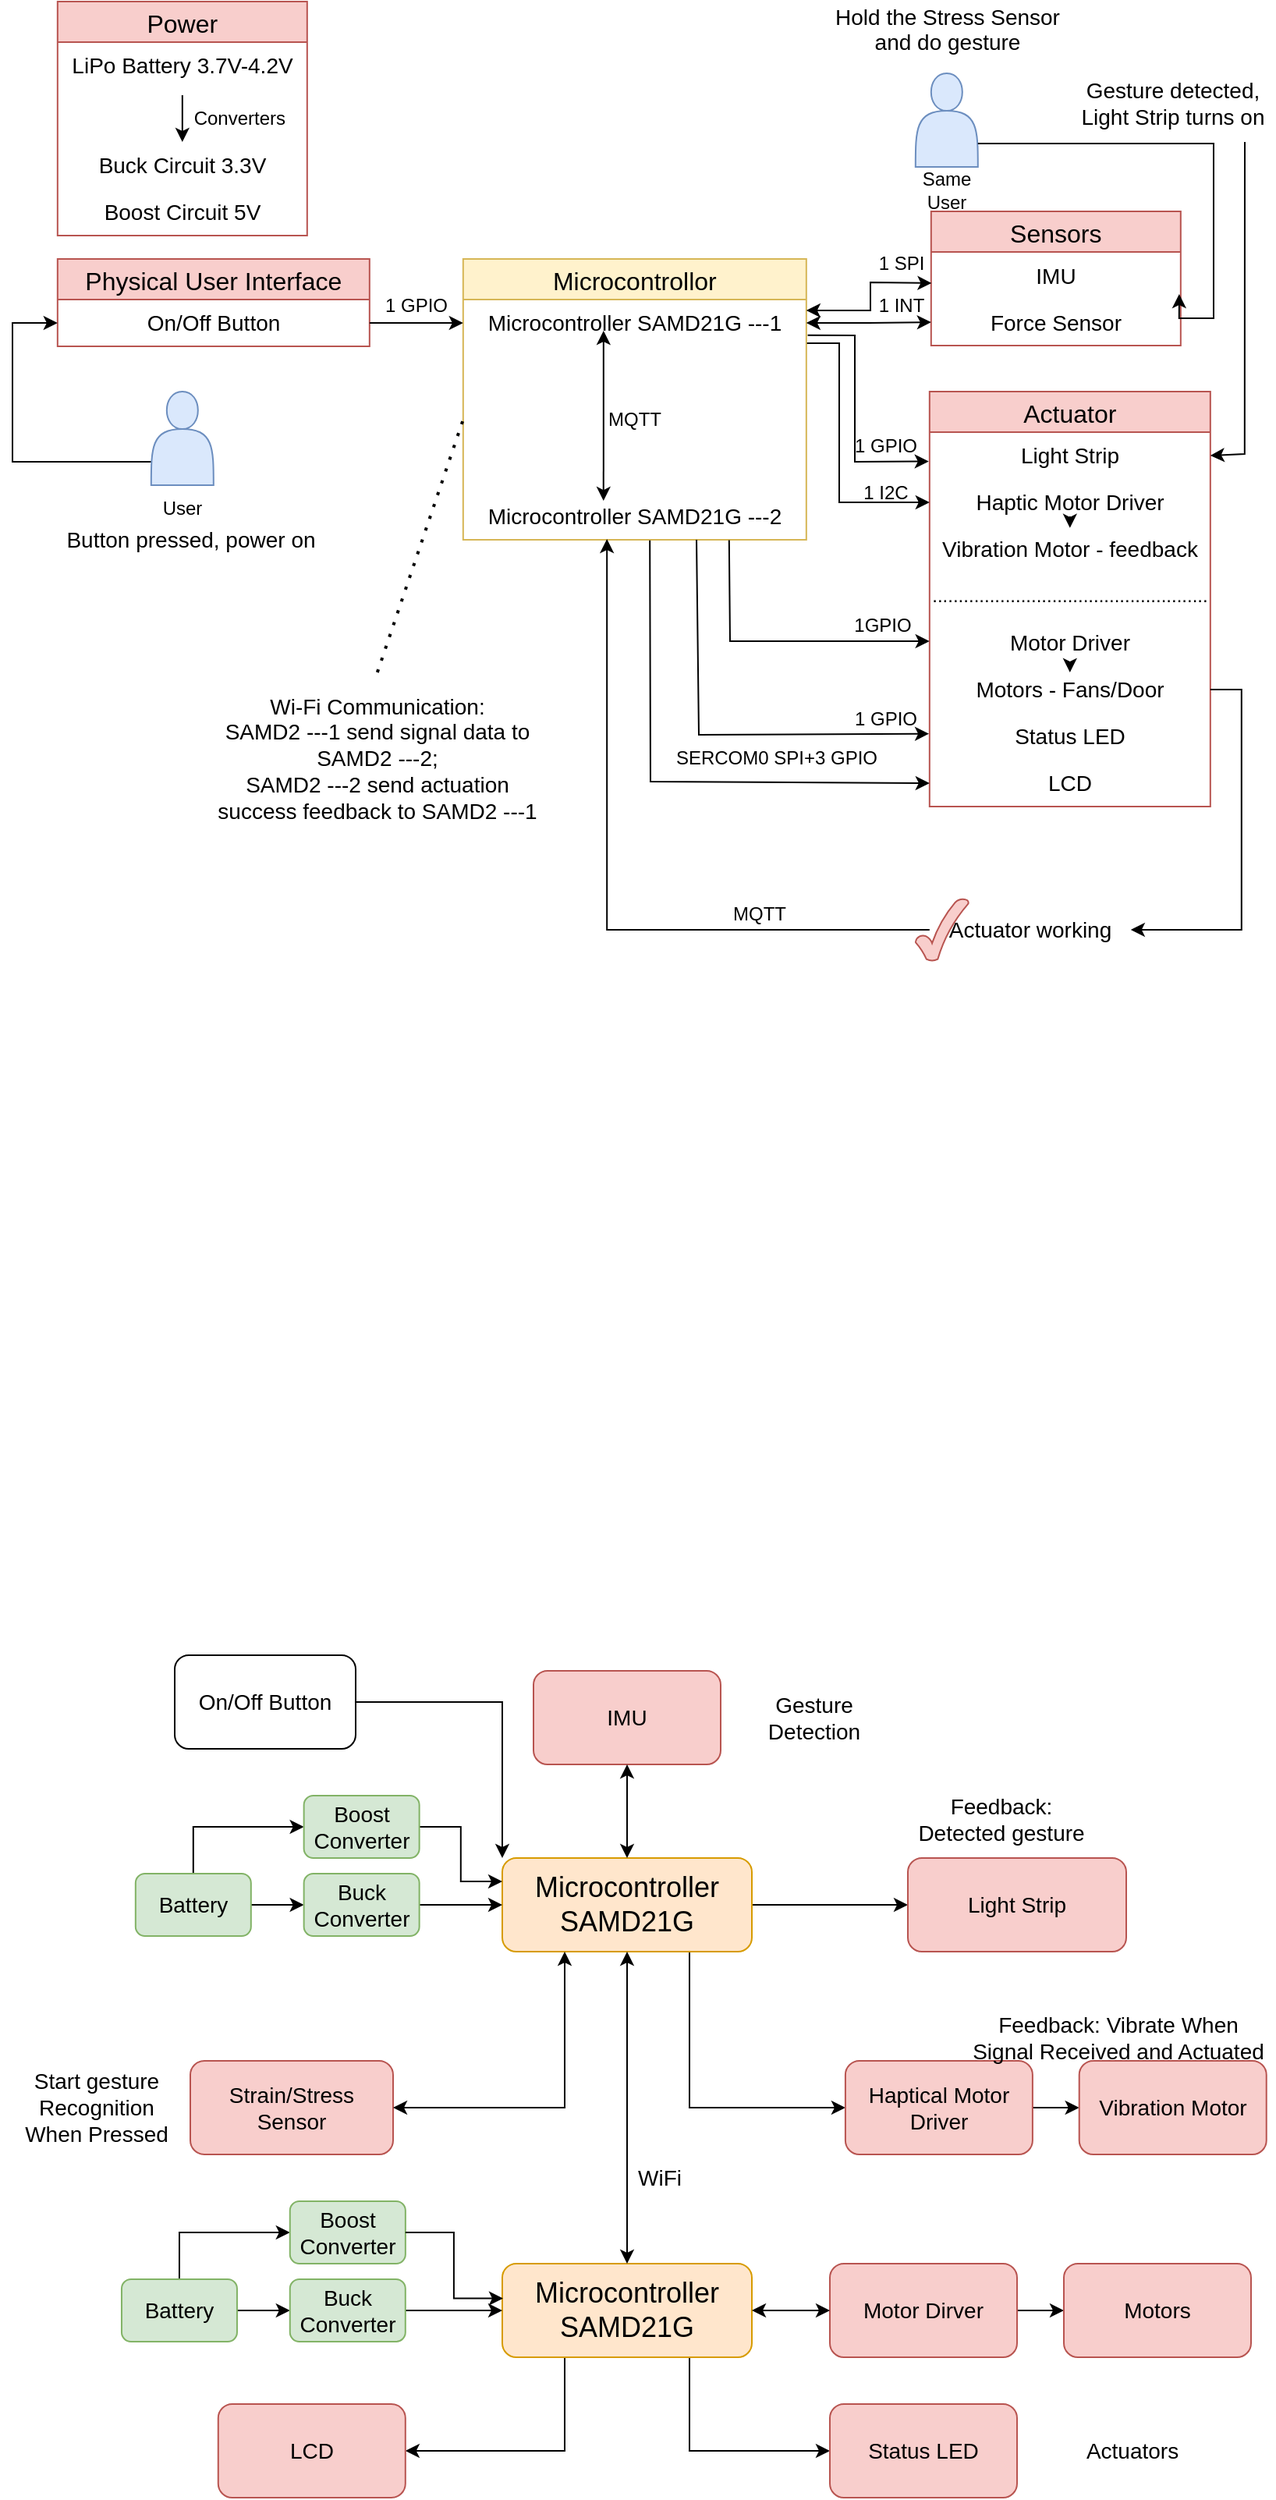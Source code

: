 <mxfile version="26.1.1">
  <diagram name="第 1 页" id="neYFr3VHxDB0ribPpKNd">
    <mxGraphModel dx="2570" dy="1395" grid="1" gridSize="10" guides="1" tooltips="1" connect="1" arrows="1" fold="1" page="1" pageScale="1" pageWidth="827" pageHeight="1169" math="0" shadow="0">
      <root>
        <mxCell id="0" />
        <mxCell id="1" parent="0" />
        <mxCell id="zcgG9CMCVVHrSvOoqnRu-1" value="Microcontrollor" style="swimlane;fontStyle=0;childLayout=stackLayout;horizontal=1;startSize=26;horizontalStack=0;resizeParent=1;resizeParentMax=0;resizeLast=0;collapsible=1;marginBottom=0;align=center;fontSize=16;fillColor=#fff2cc;strokeColor=#d6b656;" vertex="1" parent="1">
          <mxGeometry x="298.91" y="365" width="220" height="180" as="geometry" />
        </mxCell>
        <mxCell id="zcgG9CMCVVHrSvOoqnRu-2" value="&lt;font style=&quot;font-size: 14px;&quot;&gt;Microcontroller SAMD21G ---1&lt;/font&gt;" style="text;strokeColor=none;fillColor=none;spacingLeft=4;spacingRight=4;overflow=hidden;rotatable=0;points=[[0,0.5],[1,0.5]];portConstraint=eastwest;fontSize=12;whiteSpace=wrap;html=1;align=center;" vertex="1" parent="zcgG9CMCVVHrSvOoqnRu-1">
          <mxGeometry y="26" width="220" height="30" as="geometry" />
        </mxCell>
        <mxCell id="zcgG9CMCVVHrSvOoqnRu-3" value="MQTT" style="text;html=1;align=center;verticalAlign=middle;whiteSpace=wrap;rounded=0;" vertex="1" parent="zcgG9CMCVVHrSvOoqnRu-1">
          <mxGeometry y="56" width="220" height="94" as="geometry" />
        </mxCell>
        <mxCell id="zcgG9CMCVVHrSvOoqnRu-4" value="" style="endArrow=classic;startArrow=classic;html=1;rounded=0;align=center;exitX=0.409;exitY=0.167;exitDx=0;exitDy=0;exitPerimeter=0;" edge="1" parent="zcgG9CMCVVHrSvOoqnRu-1" source="zcgG9CMCVVHrSvOoqnRu-5">
          <mxGeometry width="50" height="50" relative="1" as="geometry">
            <mxPoint x="91.09" y="145" as="sourcePoint" />
            <mxPoint x="90.0" y="46" as="targetPoint" />
          </mxGeometry>
        </mxCell>
        <mxCell id="zcgG9CMCVVHrSvOoqnRu-5" value="&lt;font style=&quot;font-size: 14px;&quot;&gt;Microcontroller SAMD21G ---2&lt;/font&gt;" style="text;strokeColor=none;fillColor=none;spacingLeft=4;spacingRight=4;overflow=hidden;rotatable=0;points=[[0,0.5],[1,0.5]];portConstraint=eastwest;fontSize=12;whiteSpace=wrap;html=1;align=center;" vertex="1" parent="zcgG9CMCVVHrSvOoqnRu-1">
          <mxGeometry y="150" width="220" height="30" as="geometry" />
        </mxCell>
        <mxCell id="zcgG9CMCVVHrSvOoqnRu-6" value="Physical User Interface" style="swimlane;fontStyle=0;childLayout=stackLayout;horizontal=1;startSize=26;horizontalStack=0;resizeParent=1;resizeParentMax=0;resizeLast=0;collapsible=1;marginBottom=0;align=center;fontSize=16;fillColor=#f8cecc;strokeColor=#b85450;" vertex="1" parent="1">
          <mxGeometry x="38.91" y="365" width="200" height="56" as="geometry" />
        </mxCell>
        <mxCell id="zcgG9CMCVVHrSvOoqnRu-7" value="&lt;font style=&quot;font-size: 14px;&quot;&gt;On/Off Button&lt;/font&gt;" style="text;strokeColor=none;fillColor=none;spacingLeft=4;spacingRight=4;overflow=hidden;rotatable=0;points=[[0,0.5],[1,0.5]];portConstraint=eastwest;fontSize=12;whiteSpace=wrap;html=1;align=center;" vertex="1" parent="zcgG9CMCVVHrSvOoqnRu-6">
          <mxGeometry y="26" width="200" height="30" as="geometry" />
        </mxCell>
        <mxCell id="zcgG9CMCVVHrSvOoqnRu-8" value="Sensors" style="swimlane;fontStyle=0;childLayout=stackLayout;horizontal=1;startSize=26;horizontalStack=0;resizeParent=1;resizeParentMax=0;resizeLast=0;collapsible=1;marginBottom=0;align=center;fontSize=16;fillColor=#f8cecc;strokeColor=#b85450;" vertex="1" parent="1">
          <mxGeometry x="598.91" y="334.5" width="160" height="86" as="geometry" />
        </mxCell>
        <mxCell id="zcgG9CMCVVHrSvOoqnRu-9" value="&lt;font style=&quot;font-size: 14px;&quot;&gt;IMU&lt;/font&gt;" style="text;strokeColor=none;fillColor=none;spacingLeft=4;spacingRight=4;overflow=hidden;rotatable=0;points=[[0,0.5],[1,0.5]];portConstraint=eastwest;fontSize=12;whiteSpace=wrap;html=1;align=center;" vertex="1" parent="zcgG9CMCVVHrSvOoqnRu-8">
          <mxGeometry y="26" width="160" height="30" as="geometry" />
        </mxCell>
        <mxCell id="zcgG9CMCVVHrSvOoqnRu-10" value="&lt;font style=&quot;font-size: 14px;&quot;&gt;Force Sensor&lt;/font&gt;" style="text;strokeColor=none;fillColor=none;spacingLeft=4;spacingRight=4;overflow=hidden;rotatable=0;points=[[0,0.5],[1,0.5]];portConstraint=eastwest;fontSize=12;whiteSpace=wrap;html=1;align=center;" vertex="1" parent="zcgG9CMCVVHrSvOoqnRu-8">
          <mxGeometry y="56" width="160" height="30" as="geometry" />
        </mxCell>
        <mxCell id="zcgG9CMCVVHrSvOoqnRu-11" value="Power" style="swimlane;fontStyle=0;childLayout=stackLayout;horizontal=1;startSize=26;horizontalStack=0;resizeParent=1;resizeParentMax=0;resizeLast=0;collapsible=1;marginBottom=0;align=center;fontSize=16;fillColor=#f8cecc;strokeColor=#b85450;" vertex="1" parent="1">
          <mxGeometry x="38.91" y="200" width="160" height="150" as="geometry" />
        </mxCell>
        <mxCell id="zcgG9CMCVVHrSvOoqnRu-12" value="&lt;font style=&quot;font-size: 14px;&quot;&gt;LiPo Battery 3.7V-4.2V&lt;/font&gt;" style="text;strokeColor=none;fillColor=none;spacingLeft=4;spacingRight=4;overflow=hidden;rotatable=0;points=[[0,0.5],[1,0.5]];portConstraint=eastwest;fontSize=12;whiteSpace=wrap;html=1;align=center;" vertex="1" parent="zcgG9CMCVVHrSvOoqnRu-11">
          <mxGeometry y="26" width="160" height="34" as="geometry" />
        </mxCell>
        <mxCell id="zcgG9CMCVVHrSvOoqnRu-13" value="" style="endArrow=classic;html=1;rounded=0;entryX=0.5;entryY=1;entryDx=0;entryDy=0;exitX=0.5;exitY=0;exitDx=0;exitDy=0;" edge="1" parent="zcgG9CMCVVHrSvOoqnRu-11" source="zcgG9CMCVVHrSvOoqnRu-50" target="zcgG9CMCVVHrSvOoqnRu-50">
          <mxGeometry width="50" height="50" relative="1" as="geometry">
            <mxPoint x="70.09" y="50" as="sourcePoint" />
            <mxPoint x="70.09" y="80" as="targetPoint" />
            <Array as="points" />
          </mxGeometry>
        </mxCell>
        <mxCell id="zcgG9CMCVVHrSvOoqnRu-50" value="&amp;nbsp; &amp;nbsp; &amp;nbsp; &amp;nbsp; &amp;nbsp; &amp;nbsp; &amp;nbsp; &amp;nbsp; &amp;nbsp; &amp;nbsp; &amp;nbsp; Converters" style="text;html=1;align=center;verticalAlign=middle;whiteSpace=wrap;rounded=0;" vertex="1" parent="zcgG9CMCVVHrSvOoqnRu-11">
          <mxGeometry y="60" width="160" height="30" as="geometry" />
        </mxCell>
        <mxCell id="zcgG9CMCVVHrSvOoqnRu-14" value="&lt;font style=&quot;font-size: 14px;&quot;&gt;Buck Circuit 3.3V&lt;/font&gt;" style="text;html=1;align=center;verticalAlign=middle;whiteSpace=wrap;rounded=0;" vertex="1" parent="zcgG9CMCVVHrSvOoqnRu-11">
          <mxGeometry y="90" width="160" height="30" as="geometry" />
        </mxCell>
        <mxCell id="zcgG9CMCVVHrSvOoqnRu-49" value="&lt;font style=&quot;font-size: 14px;&quot;&gt;Boost Circuit 5V&lt;/font&gt;" style="text;html=1;align=center;verticalAlign=middle;whiteSpace=wrap;rounded=0;" vertex="1" parent="zcgG9CMCVVHrSvOoqnRu-11">
          <mxGeometry y="120" width="160" height="30" as="geometry" />
        </mxCell>
        <mxCell id="zcgG9CMCVVHrSvOoqnRu-15" value="Actuator" style="swimlane;fontStyle=0;childLayout=stackLayout;horizontal=1;startSize=26;horizontalStack=0;resizeParent=1;resizeParentMax=0;resizeLast=0;collapsible=1;marginBottom=0;align=center;fontSize=16;fillColor=#f8cecc;strokeColor=#b85450;" vertex="1" parent="1">
          <mxGeometry x="597.91" y="450" width="180" height="266" as="geometry">
            <mxRectangle x="180" y="520" width="90" height="30" as="alternateBounds" />
          </mxGeometry>
        </mxCell>
        <mxCell id="zcgG9CMCVVHrSvOoqnRu-16" value="&lt;font style=&quot;font-size: 14px;&quot;&gt;Light Strip&lt;/font&gt;" style="text;strokeColor=none;fillColor=none;spacingLeft=4;spacingRight=4;overflow=hidden;rotatable=0;points=[[0,0.5],[1,0.5]];portConstraint=eastwest;fontSize=12;whiteSpace=wrap;html=1;align=center;" vertex="1" parent="zcgG9CMCVVHrSvOoqnRu-15">
          <mxGeometry y="26" width="180" height="30" as="geometry" />
        </mxCell>
        <mxCell id="zcgG9CMCVVHrSvOoqnRu-56" value="&lt;font style=&quot;font-size: 14px;&quot;&gt;Haptic Motor Driver&lt;/font&gt;" style="text;html=1;align=center;verticalAlign=middle;whiteSpace=wrap;rounded=0;" vertex="1" parent="zcgG9CMCVVHrSvOoqnRu-15">
          <mxGeometry y="56" width="180" height="30" as="geometry" />
        </mxCell>
        <mxCell id="zcgG9CMCVVHrSvOoqnRu-17" value="&lt;font style=&quot;font-size: 14px;&quot;&gt;Vibration Motor - feedback&lt;/font&gt;" style="text;strokeColor=none;fillColor=none;spacingLeft=4;spacingRight=4;overflow=hidden;rotatable=0;points=[[0,0.5],[1,0.5]];portConstraint=eastwest;fontSize=12;whiteSpace=wrap;html=1;align=center;" vertex="1" parent="zcgG9CMCVVHrSvOoqnRu-15">
          <mxGeometry y="86" width="180" height="30" as="geometry" />
        </mxCell>
        <mxCell id="zcgG9CMCVVHrSvOoqnRu-71" value="....................................................." style="text;html=1;align=center;verticalAlign=middle;whiteSpace=wrap;rounded=0;" vertex="1" parent="zcgG9CMCVVHrSvOoqnRu-15">
          <mxGeometry y="116" width="180" height="30" as="geometry" />
        </mxCell>
        <mxCell id="zcgG9CMCVVHrSvOoqnRu-58" value="&lt;font style=&quot;font-size: 14px;&quot;&gt;Motor Driver&lt;/font&gt;" style="text;html=1;align=center;verticalAlign=middle;whiteSpace=wrap;rounded=0;" vertex="1" parent="zcgG9CMCVVHrSvOoqnRu-15">
          <mxGeometry y="146" width="180" height="30" as="geometry" />
        </mxCell>
        <mxCell id="zcgG9CMCVVHrSvOoqnRu-18" value="&lt;font style=&quot;font-size: 14px;&quot;&gt;Motors - Fans/Door&lt;/font&gt;" style="text;strokeColor=none;fillColor=none;spacingLeft=4;spacingRight=4;overflow=hidden;rotatable=0;points=[[0,0.5],[1,0.5]];portConstraint=eastwest;fontSize=12;whiteSpace=wrap;html=1;align=center;" vertex="1" parent="zcgG9CMCVVHrSvOoqnRu-15">
          <mxGeometry y="176" width="180" height="30" as="geometry" />
        </mxCell>
        <mxCell id="zcgG9CMCVVHrSvOoqnRu-19" value="&lt;font style=&quot;font-size: 14px;&quot;&gt;Status LED&lt;/font&gt;" style="text;strokeColor=none;fillColor=none;spacingLeft=4;spacingRight=4;overflow=hidden;rotatable=0;points=[[0,0.5],[1,0.5]];portConstraint=eastwest;fontSize=12;whiteSpace=wrap;html=1;align=center;" vertex="1" parent="zcgG9CMCVVHrSvOoqnRu-15">
          <mxGeometry y="206" width="180" height="30" as="geometry" />
        </mxCell>
        <mxCell id="zcgG9CMCVVHrSvOoqnRu-53" value="&lt;font style=&quot;font-size: 14px;&quot;&gt;LCD&lt;/font&gt;" style="text;html=1;align=center;verticalAlign=middle;whiteSpace=wrap;rounded=0;" vertex="1" parent="zcgG9CMCVVHrSvOoqnRu-15">
          <mxGeometry y="236" width="180" height="30" as="geometry" />
        </mxCell>
        <mxCell id="zcgG9CMCVVHrSvOoqnRu-63" value="" style="endArrow=classic;html=1;rounded=0;exitX=0.5;exitY=1;exitDx=0;exitDy=0;entryX=0.5;entryY=0.133;entryDx=0;entryDy=0;entryPerimeter=0;" edge="1" parent="zcgG9CMCVVHrSvOoqnRu-15" source="zcgG9CMCVVHrSvOoqnRu-58" target="zcgG9CMCVVHrSvOoqnRu-18">
          <mxGeometry width="50" height="50" relative="1" as="geometry">
            <mxPoint x="-207.91" y="90" as="sourcePoint" />
            <mxPoint x="-157.91" y="40" as="targetPoint" />
          </mxGeometry>
        </mxCell>
        <mxCell id="zcgG9CMCVVHrSvOoqnRu-67" value="" style="endArrow=classic;html=1;rounded=0;entryX=0.5;entryY=0.046;entryDx=0;entryDy=0;entryPerimeter=0;exitX=0.5;exitY=0.8;exitDx=0;exitDy=0;exitPerimeter=0;" edge="1" parent="zcgG9CMCVVHrSvOoqnRu-15" source="zcgG9CMCVVHrSvOoqnRu-56" target="zcgG9CMCVVHrSvOoqnRu-17">
          <mxGeometry width="50" height="50" relative="1" as="geometry">
            <mxPoint x="-207.91" y="90" as="sourcePoint" />
            <mxPoint x="-157.91" y="40" as="targetPoint" />
          </mxGeometry>
        </mxCell>
        <mxCell id="zcgG9CMCVVHrSvOoqnRu-21" value="" style="endArrow=classic;html=1;rounded=0;exitX=0.68;exitY=1;exitDx=0;exitDy=0;exitPerimeter=0;entryX=-0.002;entryY=0.444;entryDx=0;entryDy=0;entryPerimeter=0;align=center;" edge="1" parent="1" source="zcgG9CMCVVHrSvOoqnRu-5" target="zcgG9CMCVVHrSvOoqnRu-19">
          <mxGeometry width="50" height="50" relative="1" as="geometry">
            <mxPoint x="568.91" y="490" as="sourcePoint" />
            <mxPoint x="618.91" y="440" as="targetPoint" />
            <Array as="points">
              <mxPoint x="450" y="670" />
            </Array>
          </mxGeometry>
        </mxCell>
        <mxCell id="zcgG9CMCVVHrSvOoqnRu-22" value="" style="endArrow=classic;startArrow=classic;html=1;rounded=0;exitX=1;exitY=0.5;exitDx=0;exitDy=0;align=center;entryX=0;entryY=0.5;entryDx=0;entryDy=0;" edge="1" parent="1" source="zcgG9CMCVVHrSvOoqnRu-2" target="zcgG9CMCVVHrSvOoqnRu-10">
          <mxGeometry width="50" height="50" relative="1" as="geometry">
            <mxPoint x="568.91" y="490" as="sourcePoint" />
            <mxPoint x="588.91" y="420" as="targetPoint" />
            <Array as="points">
              <mxPoint x="558.91" y="406" />
            </Array>
          </mxGeometry>
        </mxCell>
        <mxCell id="zcgG9CMCVVHrSvOoqnRu-23" value="" style="endArrow=classic;startArrow=classic;html=1;rounded=0;entryX=0.002;entryY=0.665;entryDx=0;entryDy=0;align=center;entryPerimeter=0;" edge="1" parent="1" target="zcgG9CMCVVHrSvOoqnRu-9">
          <mxGeometry width="50" height="50" relative="1" as="geometry">
            <mxPoint x="518.91" y="398" as="sourcePoint" />
            <mxPoint x="588.91" y="350" as="targetPoint" />
            <Array as="points">
              <mxPoint x="560" y="398" />
              <mxPoint x="560" y="380" />
            </Array>
          </mxGeometry>
        </mxCell>
        <mxCell id="zcgG9CMCVVHrSvOoqnRu-25" value="1 SPI" style="text;html=1;align=center;verticalAlign=middle;whiteSpace=wrap;rounded=0;" vertex="1" parent="1">
          <mxGeometry x="550" y="355" width="60" height="25" as="geometry" />
        </mxCell>
        <mxCell id="zcgG9CMCVVHrSvOoqnRu-26" value="1 INT" style="text;html=1;align=center;verticalAlign=middle;whiteSpace=wrap;rounded=0;" vertex="1" parent="1">
          <mxGeometry x="550" y="385" width="60" height="20" as="geometry" />
        </mxCell>
        <mxCell id="zcgG9CMCVVHrSvOoqnRu-27" value="&lt;font&gt;1 GPIO&lt;/font&gt;" style="text;html=1;align=center;verticalAlign=middle;whiteSpace=wrap;rounded=0;" vertex="1" parent="1">
          <mxGeometry x="540" y="650" width="60" height="20" as="geometry" />
        </mxCell>
        <mxCell id="zcgG9CMCVVHrSvOoqnRu-30" style="edgeStyle=orthogonalEdgeStyle;rounded=0;orthogonalLoop=1;jettySize=auto;html=1;exitX=1;exitY=0.5;exitDx=0;exitDy=0;entryX=0;entryY=0.5;entryDx=0;entryDy=0;align=center;" edge="1" parent="1" source="zcgG9CMCVVHrSvOoqnRu-7" target="zcgG9CMCVVHrSvOoqnRu-2">
          <mxGeometry relative="1" as="geometry" />
        </mxCell>
        <mxCell id="zcgG9CMCVVHrSvOoqnRu-31" value="1 GPIO" style="text;html=1;align=center;verticalAlign=middle;whiteSpace=wrap;rounded=0;" vertex="1" parent="1">
          <mxGeometry x="238.91" y="380" width="60" height="30" as="geometry" />
        </mxCell>
        <mxCell id="zcgG9CMCVVHrSvOoqnRu-32" value="1 GPIO" style="text;html=1;align=center;verticalAlign=middle;whiteSpace=wrap;rounded=0;" vertex="1" parent="1">
          <mxGeometry x="540" y="470" width="60" height="30" as="geometry" />
        </mxCell>
        <mxCell id="zcgG9CMCVVHrSvOoqnRu-33" style="edgeStyle=orthogonalEdgeStyle;rounded=0;orthogonalLoop=1;jettySize=auto;html=1;exitX=0;exitY=0.75;exitDx=0;exitDy=0;entryX=0;entryY=0.5;entryDx=0;entryDy=0;" edge="1" parent="1" source="zcgG9CMCVVHrSvOoqnRu-34" target="zcgG9CMCVVHrSvOoqnRu-7">
          <mxGeometry relative="1" as="geometry">
            <mxPoint x="9.91" y="410" as="targetPoint" />
            <Array as="points">
              <mxPoint x="10" y="495" />
              <mxPoint x="10" y="406" />
            </Array>
          </mxGeometry>
        </mxCell>
        <mxCell id="zcgG9CMCVVHrSvOoqnRu-34" value="" style="shape=actor;whiteSpace=wrap;html=1;align=center;fillColor=#dae8fc;strokeColor=#6c8ebf;" vertex="1" parent="1">
          <mxGeometry x="98.91" y="450" width="40" height="60" as="geometry" />
        </mxCell>
        <mxCell id="zcgG9CMCVVHrSvOoqnRu-35" value="User" style="text;html=1;align=center;verticalAlign=middle;whiteSpace=wrap;rounded=0;" vertex="1" parent="1">
          <mxGeometry x="88.91" y="510" width="60" height="30" as="geometry" />
        </mxCell>
        <mxCell id="zcgG9CMCVVHrSvOoqnRu-36" value="&lt;font style=&quot;font-size: 14px;&quot;&gt;Button pressed, power on&lt;/font&gt;" style="text;html=1;align=center;verticalAlign=middle;whiteSpace=wrap;rounded=0;" vertex="1" parent="1">
          <mxGeometry x="38.91" y="530" width="171" height="30" as="geometry" />
        </mxCell>
        <mxCell id="zcgG9CMCVVHrSvOoqnRu-37" value="" style="shape=actor;whiteSpace=wrap;html=1;align=center;fillColor=#dae8fc;strokeColor=#6c8ebf;" vertex="1" parent="1">
          <mxGeometry x="588.91" y="246" width="40" height="60" as="geometry" />
        </mxCell>
        <mxCell id="zcgG9CMCVVHrSvOoqnRu-38" value="Same User" style="text;html=1;align=center;verticalAlign=middle;whiteSpace=wrap;rounded=0;" vertex="1" parent="1">
          <mxGeometry x="578.91" y="306" width="60" height="30" as="geometry" />
        </mxCell>
        <mxCell id="zcgG9CMCVVHrSvOoqnRu-39" value="&lt;font style=&quot;font-size: 14px;&quot;&gt;Hold the Stress Sensor and do gesture&lt;/font&gt;&lt;div&gt;&lt;br&gt;&lt;/div&gt;" style="text;html=1;align=center;verticalAlign=middle;whiteSpace=wrap;rounded=0;" vertex="1" parent="1">
          <mxGeometry x="529.91" y="210" width="159" height="30" as="geometry" />
        </mxCell>
        <mxCell id="zcgG9CMCVVHrSvOoqnRu-40" style="edgeStyle=orthogonalEdgeStyle;rounded=0;orthogonalLoop=1;jettySize=auto;html=1;exitX=1;exitY=0.75;exitDx=0;exitDy=0;entryX=0.994;entryY=-0.1;entryDx=0;entryDy=0;entryPerimeter=0;" edge="1" parent="1" source="zcgG9CMCVVHrSvOoqnRu-37" target="zcgG9CMCVVHrSvOoqnRu-10">
          <mxGeometry relative="1" as="geometry">
            <Array as="points">
              <mxPoint x="780" y="291" />
              <mxPoint x="780" y="403" />
            </Array>
          </mxGeometry>
        </mxCell>
        <mxCell id="zcgG9CMCVVHrSvOoqnRu-41" value="&lt;font style=&quot;font-size: 14px;&quot;&gt;Wi-Fi Communication:&lt;/font&gt;&lt;div&gt;&lt;font style=&quot;font-size: 14px;&quot;&gt;SAMD2 ---1 send signal data to SAMD2 ---2;&lt;/font&gt;&lt;/div&gt;&lt;div&gt;&lt;font style=&quot;font-size: 14px;&quot;&gt;SAMD2 ---2 send actuation success feedback to SAMD2 ---1&lt;/font&gt;&lt;/div&gt;" style="text;html=1;align=center;verticalAlign=middle;whiteSpace=wrap;rounded=0;" vertex="1" parent="1">
          <mxGeometry x="138.91" y="630" width="210" height="110" as="geometry" />
        </mxCell>
        <mxCell id="zcgG9CMCVVHrSvOoqnRu-42" value="" style="verticalLabelPosition=bottom;verticalAlign=top;html=1;shape=mxgraph.basic.tick;fillColor=#f8cecc;strokeColor=#b85450;" vertex="1" parent="1">
          <mxGeometry x="588.91" y="775" width="34" height="40" as="geometry" />
        </mxCell>
        <mxCell id="zcgG9CMCVVHrSvOoqnRu-43" value="&lt;font style=&quot;font-size: 14px;&quot;&gt;Actuator working&lt;/font&gt;" style="text;html=1;align=center;verticalAlign=middle;whiteSpace=wrap;rounded=0;" vertex="1" parent="1">
          <mxGeometry x="597.91" y="780" width="129" height="30" as="geometry" />
        </mxCell>
        <mxCell id="zcgG9CMCVVHrSvOoqnRu-44" style="edgeStyle=orthogonalEdgeStyle;rounded=0;orthogonalLoop=1;jettySize=auto;html=1;exitX=1;exitY=0.5;exitDx=0;exitDy=0;entryX=1;entryY=0.5;entryDx=0;entryDy=0;" edge="1" parent="1" source="zcgG9CMCVVHrSvOoqnRu-18" target="zcgG9CMCVVHrSvOoqnRu-43">
          <mxGeometry relative="1" as="geometry" />
        </mxCell>
        <mxCell id="zcgG9CMCVVHrSvOoqnRu-45" value="&lt;font style=&quot;font-size: 14px;&quot;&gt;Gesture detected, Light Strip turns on&lt;/font&gt;" style="text;html=1;align=center;verticalAlign=middle;whiteSpace=wrap;rounded=0;" vertex="1" parent="1">
          <mxGeometry x="688.91" y="250" width="130" height="30" as="geometry" />
        </mxCell>
        <mxCell id="zcgG9CMCVVHrSvOoqnRu-46" value="" style="endArrow=none;dashed=1;html=1;dashPattern=1 3;strokeWidth=2;rounded=0;exitX=0.5;exitY=0;exitDx=0;exitDy=0;entryX=0;entryY=0.5;entryDx=0;entryDy=0;" edge="1" parent="1" source="zcgG9CMCVVHrSvOoqnRu-41" target="zcgG9CMCVVHrSvOoqnRu-3">
          <mxGeometry width="50" height="50" relative="1" as="geometry">
            <mxPoint x="509.91" y="570" as="sourcePoint" />
            <mxPoint x="359.91" y="480" as="targetPoint" />
          </mxGeometry>
        </mxCell>
        <mxCell id="zcgG9CMCVVHrSvOoqnRu-47" value="" style="endArrow=classic;html=1;rounded=0;entryX=-0.003;entryY=0.625;entryDx=0;entryDy=0;entryPerimeter=0;exitX=1.004;exitY=0.763;exitDx=0;exitDy=0;exitPerimeter=0;" edge="1" parent="1" target="zcgG9CMCVVHrSvOoqnRu-16" source="zcgG9CMCVVHrSvOoqnRu-2">
          <mxGeometry width="50" height="50" relative="1" as="geometry">
            <mxPoint x="519.91" y="410" as="sourcePoint" />
            <mxPoint x="569.91" y="520" as="targetPoint" />
            <Array as="points">
              <mxPoint x="550" y="414" />
              <mxPoint x="550" y="495" />
            </Array>
          </mxGeometry>
        </mxCell>
        <mxCell id="zcgG9CMCVVHrSvOoqnRu-48" value="" style="endArrow=classic;html=1;rounded=0;entryX=1;entryY=0.5;entryDx=0;entryDy=0;" edge="1" parent="1" target="zcgG9CMCVVHrSvOoqnRu-16">
          <mxGeometry width="50" height="50" relative="1" as="geometry">
            <mxPoint x="800" y="290" as="sourcePoint" />
            <mxPoint x="867.91" y="386" as="targetPoint" />
            <Array as="points">
              <mxPoint x="799.91" y="490" />
            </Array>
          </mxGeometry>
        </mxCell>
        <mxCell id="zcgG9CMCVVHrSvOoqnRu-51" style="edgeStyle=orthogonalEdgeStyle;rounded=0;orthogonalLoop=1;jettySize=auto;html=1;exitX=0;exitY=0.5;exitDx=0;exitDy=0;entryX=0.419;entryY=0.984;entryDx=0;entryDy=0;entryPerimeter=0;" edge="1" parent="1" source="zcgG9CMCVVHrSvOoqnRu-43" target="zcgG9CMCVVHrSvOoqnRu-5">
          <mxGeometry relative="1" as="geometry" />
        </mxCell>
        <mxCell id="zcgG9CMCVVHrSvOoqnRu-52" value="MQTT" style="text;html=1;align=center;verticalAlign=middle;whiteSpace=wrap;rounded=0;" vertex="1" parent="1">
          <mxGeometry x="458.91" y="770" width="60" height="30" as="geometry" />
        </mxCell>
        <mxCell id="zcgG9CMCVVHrSvOoqnRu-54" value="" style="endArrow=classic;html=1;rounded=0;exitX=0.544;exitY=1.014;exitDx=0;exitDy=0;exitPerimeter=0;entryX=0;entryY=0.5;entryDx=0;entryDy=0;" edge="1" parent="1" source="zcgG9CMCVVHrSvOoqnRu-5" target="zcgG9CMCVVHrSvOoqnRu-53">
          <mxGeometry width="50" height="50" relative="1" as="geometry">
            <mxPoint x="390" y="540" as="sourcePoint" />
            <mxPoint x="440" y="490" as="targetPoint" />
            <Array as="points">
              <mxPoint x="419" y="700" />
            </Array>
          </mxGeometry>
        </mxCell>
        <mxCell id="zcgG9CMCVVHrSvOoqnRu-55" value="SERCOM0 SPI+3 GPIO" style="text;html=1;align=center;verticalAlign=middle;whiteSpace=wrap;rounded=0;" vertex="1" parent="1">
          <mxGeometry x="430" y="670" width="140" height="30" as="geometry" />
        </mxCell>
        <mxCell id="zcgG9CMCVVHrSvOoqnRu-59" value="" style="endArrow=classic;html=1;rounded=0;exitX=1.002;exitY=0.932;exitDx=0;exitDy=0;exitPerimeter=0;entryX=0;entryY=0.5;entryDx=0;entryDy=0;" edge="1" parent="1" source="zcgG9CMCVVHrSvOoqnRu-2" target="zcgG9CMCVVHrSvOoqnRu-56">
          <mxGeometry width="50" height="50" relative="1" as="geometry">
            <mxPoint x="390" y="610" as="sourcePoint" />
            <mxPoint x="440" y="560" as="targetPoint" />
            <Array as="points">
              <mxPoint x="540" y="419" />
              <mxPoint x="540" y="521" />
            </Array>
          </mxGeometry>
        </mxCell>
        <mxCell id="zcgG9CMCVVHrSvOoqnRu-60" value="1 I2C" style="text;html=1;align=center;verticalAlign=middle;whiteSpace=wrap;rounded=0;" vertex="1" parent="1">
          <mxGeometry x="540" y="500" width="60" height="30" as="geometry" />
        </mxCell>
        <mxCell id="zcgG9CMCVVHrSvOoqnRu-61" value="" style="endArrow=classic;html=1;rounded=0;exitX=0.775;exitY=1.009;exitDx=0;exitDy=0;exitPerimeter=0;entryX=0.999;entryY=0.835;entryDx=0;entryDy=0;entryPerimeter=0;" edge="1" parent="1" source="zcgG9CMCVVHrSvOoqnRu-5" target="zcgG9CMCVVHrSvOoqnRu-62">
          <mxGeometry width="50" height="50" relative="1" as="geometry">
            <mxPoint x="390" y="540" as="sourcePoint" />
            <mxPoint x="440" y="490" as="targetPoint" />
            <Array as="points">
              <mxPoint x="470" y="610" />
            </Array>
          </mxGeometry>
        </mxCell>
        <mxCell id="zcgG9CMCVVHrSvOoqnRu-62" value="1GPIO" style="text;html=1;align=center;verticalAlign=middle;whiteSpace=wrap;rounded=0;" vertex="1" parent="1">
          <mxGeometry x="537.91" y="585" width="60" height="30" as="geometry" />
        </mxCell>
        <mxCell id="zcgG9CMCVVHrSvOoqnRu-75" style="edgeStyle=orthogonalEdgeStyle;rounded=0;orthogonalLoop=1;jettySize=auto;html=1;exitX=1;exitY=0.5;exitDx=0;exitDy=0;entryX=0;entryY=0.5;entryDx=0;entryDy=0;" edge="1" parent="1" source="zcgG9CMCVVHrSvOoqnRu-77" target="zcgG9CMCVVHrSvOoqnRu-82">
          <mxGeometry relative="1" as="geometry" />
        </mxCell>
        <mxCell id="zcgG9CMCVVHrSvOoqnRu-76" style="edgeStyle=orthogonalEdgeStyle;rounded=0;orthogonalLoop=1;jettySize=auto;html=1;exitX=0.75;exitY=1;exitDx=0;exitDy=0;entryX=0;entryY=0.5;entryDx=0;entryDy=0;" edge="1" parent="1" source="zcgG9CMCVVHrSvOoqnRu-77" target="zcgG9CMCVVHrSvOoqnRu-99">
          <mxGeometry relative="1" as="geometry" />
        </mxCell>
        <mxCell id="zcgG9CMCVVHrSvOoqnRu-77" value="&lt;font style=&quot;font-size: 18px;&quot;&gt;Microcontroller SAMD21G&lt;/font&gt;" style="rounded=1;whiteSpace=wrap;html=1;fillColor=#ffe6cc;strokeColor=#d79b00;" vertex="1" parent="1">
          <mxGeometry x="324" y="1390" width="160" height="60" as="geometry" />
        </mxCell>
        <mxCell id="zcgG9CMCVVHrSvOoqnRu-132" style="edgeStyle=orthogonalEdgeStyle;rounded=0;orthogonalLoop=1;jettySize=auto;html=1;exitX=1;exitY=0.5;exitDx=0;exitDy=0;entryX=0;entryY=0;entryDx=0;entryDy=0;" edge="1" parent="1" source="zcgG9CMCVVHrSvOoqnRu-79" target="zcgG9CMCVVHrSvOoqnRu-77">
          <mxGeometry relative="1" as="geometry" />
        </mxCell>
        <mxCell id="zcgG9CMCVVHrSvOoqnRu-79" value="&lt;font style=&quot;font-size: 14px;&quot;&gt;On/Off Button&lt;/font&gt;" style="rounded=1;whiteSpace=wrap;html=1;" vertex="1" parent="1">
          <mxGeometry x="114" y="1260" width="116" height="60" as="geometry" />
        </mxCell>
        <mxCell id="zcgG9CMCVVHrSvOoqnRu-80" value="&lt;font style=&quot;font-size: 14px;&quot;&gt;Strain/Stress Sensor&lt;/font&gt;" style="rounded=1;whiteSpace=wrap;html=1;fillColor=#f8cecc;strokeColor=#b85450;" vertex="1" parent="1">
          <mxGeometry x="124" y="1520" width="130" height="60" as="geometry" />
        </mxCell>
        <mxCell id="zcgG9CMCVVHrSvOoqnRu-81" value="" style="endArrow=classic;startArrow=classic;html=1;rounded=0;entryX=0.25;entryY=1;entryDx=0;entryDy=0;exitX=1;exitY=0.5;exitDx=0;exitDy=0;" edge="1" parent="1" source="zcgG9CMCVVHrSvOoqnRu-80" target="zcgG9CMCVVHrSvOoqnRu-77">
          <mxGeometry width="50" height="50" relative="1" as="geometry">
            <mxPoint x="364" y="1620" as="sourcePoint" />
            <mxPoint x="324" y="1550" as="targetPoint" />
            <Array as="points">
              <mxPoint x="364" y="1550" />
            </Array>
          </mxGeometry>
        </mxCell>
        <mxCell id="zcgG9CMCVVHrSvOoqnRu-82" value="&lt;font style=&quot;font-size: 14px;&quot;&gt;Light Strip&lt;/font&gt;" style="rounded=1;whiteSpace=wrap;html=1;fillColor=#f8cecc;strokeColor=#b85450;" vertex="1" parent="1">
          <mxGeometry x="584" y="1390" width="140" height="60" as="geometry" />
        </mxCell>
        <mxCell id="zcgG9CMCVVHrSvOoqnRu-114" value="" style="edgeStyle=orthogonalEdgeStyle;rounded=0;orthogonalLoop=1;jettySize=auto;html=1;" edge="1" parent="1" source="zcgG9CMCVVHrSvOoqnRu-84" target="zcgG9CMCVVHrSvOoqnRu-113">
          <mxGeometry relative="1" as="geometry" />
        </mxCell>
        <mxCell id="zcgG9CMCVVHrSvOoqnRu-118" style="edgeStyle=orthogonalEdgeStyle;rounded=0;orthogonalLoop=1;jettySize=auto;html=1;exitX=0.5;exitY=0;exitDx=0;exitDy=0;entryX=0;entryY=0.5;entryDx=0;entryDy=0;" edge="1" parent="1" source="zcgG9CMCVVHrSvOoqnRu-84" target="zcgG9CMCVVHrSvOoqnRu-116">
          <mxGeometry relative="1" as="geometry" />
        </mxCell>
        <mxCell id="zcgG9CMCVVHrSvOoqnRu-84" value="&lt;font style=&quot;font-size: 14px;&quot;&gt;Battery&lt;/font&gt;" style="rounded=1;whiteSpace=wrap;html=1;fillColor=#d5e8d4;strokeColor=#82b366;" vertex="1" parent="1">
          <mxGeometry x="88.91" y="1400" width="74" height="40" as="geometry" />
        </mxCell>
        <mxCell id="zcgG9CMCVVHrSvOoqnRu-87" style="edgeStyle=orthogonalEdgeStyle;rounded=0;orthogonalLoop=1;jettySize=auto;html=1;exitX=0.75;exitY=1;exitDx=0;exitDy=0;entryX=0;entryY=0.5;entryDx=0;entryDy=0;" edge="1" parent="1" source="zcgG9CMCVVHrSvOoqnRu-88" target="zcgG9CMCVVHrSvOoqnRu-93">
          <mxGeometry relative="1" as="geometry" />
        </mxCell>
        <mxCell id="zcgG9CMCVVHrSvOoqnRu-112" style="edgeStyle=orthogonalEdgeStyle;rounded=0;orthogonalLoop=1;jettySize=auto;html=1;exitX=0.25;exitY=1;exitDx=0;exitDy=0;entryX=1;entryY=0.5;entryDx=0;entryDy=0;" edge="1" parent="1" source="zcgG9CMCVVHrSvOoqnRu-88" target="zcgG9CMCVVHrSvOoqnRu-106">
          <mxGeometry relative="1" as="geometry" />
        </mxCell>
        <mxCell id="zcgG9CMCVVHrSvOoqnRu-88" value="&lt;font style=&quot;font-size: 18px;&quot;&gt;Microcontroller SAMD21G&lt;/font&gt;" style="rounded=1;whiteSpace=wrap;html=1;fillColor=#ffe6cc;strokeColor=#d79b00;" vertex="1" parent="1">
          <mxGeometry x="324" y="1650" width="160" height="60" as="geometry" />
        </mxCell>
        <mxCell id="zcgG9CMCVVHrSvOoqnRu-89" style="edgeStyle=orthogonalEdgeStyle;rounded=0;orthogonalLoop=1;jettySize=auto;html=1;exitX=1;exitY=0.5;exitDx=0;exitDy=0;entryX=0;entryY=0.5;entryDx=0;entryDy=0;" edge="1" parent="1" source="zcgG9CMCVVHrSvOoqnRu-90" target="zcgG9CMCVVHrSvOoqnRu-103">
          <mxGeometry relative="1" as="geometry" />
        </mxCell>
        <mxCell id="zcgG9CMCVVHrSvOoqnRu-90" value="&lt;font style=&quot;font-size: 14px;&quot;&gt;Motor Dirver&lt;/font&gt;" style="rounded=1;whiteSpace=wrap;html=1;fillColor=#f8cecc;strokeColor=#b85450;" vertex="1" parent="1">
          <mxGeometry x="534" y="1650" width="120" height="60" as="geometry" />
        </mxCell>
        <mxCell id="zcgG9CMCVVHrSvOoqnRu-91" value="" style="endArrow=classic;startArrow=classic;html=1;rounded=0;entryX=0;entryY=0.5;entryDx=0;entryDy=0;exitX=1;exitY=0.5;exitDx=0;exitDy=0;" edge="1" parent="1" source="zcgG9CMCVVHrSvOoqnRu-88" target="zcgG9CMCVVHrSvOoqnRu-90">
          <mxGeometry width="50" height="50" relative="1" as="geometry">
            <mxPoint x="404" y="1470" as="sourcePoint" />
            <mxPoint x="454" y="1420" as="targetPoint" />
          </mxGeometry>
        </mxCell>
        <mxCell id="zcgG9CMCVVHrSvOoqnRu-92" value="&lt;font style=&quot;font-size: 14px;&quot;&gt;Actuators&lt;/font&gt;" style="text;html=1;align=center;verticalAlign=middle;whiteSpace=wrap;rounded=0;" vertex="1" parent="1">
          <mxGeometry x="698" y="1755" width="60" height="30" as="geometry" />
        </mxCell>
        <mxCell id="zcgG9CMCVVHrSvOoqnRu-93" value="&lt;font style=&quot;font-size: 14px;&quot;&gt;Status LED&lt;/font&gt;" style="rounded=1;whiteSpace=wrap;html=1;fillColor=#f8cecc;strokeColor=#b85450;" vertex="1" parent="1">
          <mxGeometry x="534" y="1740" width="120" height="60" as="geometry" />
        </mxCell>
        <mxCell id="zcgG9CMCVVHrSvOoqnRu-94" value="&lt;span style=&quot;font-size: 14px;&quot;&gt;IMU&lt;/span&gt;" style="rounded=1;whiteSpace=wrap;html=1;fillColor=#f8cecc;strokeColor=#b85450;" vertex="1" parent="1">
          <mxGeometry x="344" y="1270" width="120" height="60" as="geometry" />
        </mxCell>
        <mxCell id="zcgG9CMCVVHrSvOoqnRu-95" value="" style="endArrow=classic;startArrow=classic;html=1;rounded=0;entryX=0.5;entryY=1;entryDx=0;entryDy=0;" edge="1" parent="1" target="zcgG9CMCVVHrSvOoqnRu-94">
          <mxGeometry width="50" height="50" relative="1" as="geometry">
            <mxPoint x="404" y="1390" as="sourcePoint" />
            <mxPoint x="464" y="1710" as="targetPoint" />
          </mxGeometry>
        </mxCell>
        <mxCell id="zcgG9CMCVVHrSvOoqnRu-96" value="&lt;font style=&quot;font-size: 14px;&quot;&gt;Gesture Detection&lt;/font&gt;" style="text;html=1;align=center;verticalAlign=middle;whiteSpace=wrap;rounded=0;" vertex="1" parent="1">
          <mxGeometry x="474" y="1285" width="100" height="30" as="geometry" />
        </mxCell>
        <mxCell id="zcgG9CMCVVHrSvOoqnRu-98" value="&lt;font style=&quot;font-size: 14px;&quot;&gt;WiFi&lt;/font&gt;" style="text;html=1;align=center;verticalAlign=middle;whiteSpace=wrap;rounded=0;" vertex="1" parent="1">
          <mxGeometry x="360" y="1580" width="130" height="30" as="geometry" />
        </mxCell>
        <mxCell id="zcgG9CMCVVHrSvOoqnRu-109" value="" style="edgeStyle=orthogonalEdgeStyle;rounded=0;orthogonalLoop=1;jettySize=auto;html=1;" edge="1" parent="1" source="zcgG9CMCVVHrSvOoqnRu-99" target="zcgG9CMCVVHrSvOoqnRu-108">
          <mxGeometry relative="1" as="geometry" />
        </mxCell>
        <mxCell id="zcgG9CMCVVHrSvOoqnRu-99" value="&lt;font style=&quot;font-size: 14px;&quot;&gt;Haptical Motor Driver&lt;/font&gt;" style="rounded=1;whiteSpace=wrap;html=1;fillColor=#f8cecc;strokeColor=#b85450;" vertex="1" parent="1">
          <mxGeometry x="543.95" y="1520" width="120" height="60" as="geometry" />
        </mxCell>
        <mxCell id="zcgG9CMCVVHrSvOoqnRu-100" value="&lt;font style=&quot;font-size: 14px;&quot;&gt;Feedback: Detected gesture&lt;/font&gt;" style="text;html=1;align=center;verticalAlign=middle;whiteSpace=wrap;rounded=0;" vertex="1" parent="1">
          <mxGeometry x="584" y="1350" width="120" height="30" as="geometry" />
        </mxCell>
        <mxCell id="zcgG9CMCVVHrSvOoqnRu-101" value="&lt;font style=&quot;font-size: 14px;&quot;&gt;Start gesture Recognition When Pressed&lt;/font&gt;" style="text;html=1;align=center;verticalAlign=middle;whiteSpace=wrap;rounded=0;" vertex="1" parent="1">
          <mxGeometry x="14" y="1535" width="100" height="30" as="geometry" />
        </mxCell>
        <mxCell id="zcgG9CMCVVHrSvOoqnRu-102" value="&lt;font style=&quot;font-size: 14px;&quot;&gt;Feedback: Vibrate When Signal Received and Actuated&lt;/font&gt;" style="text;html=1;align=center;verticalAlign=middle;whiteSpace=wrap;rounded=0;" vertex="1" parent="1">
          <mxGeometry x="623.86" y="1490" width="190" height="30" as="geometry" />
        </mxCell>
        <mxCell id="zcgG9CMCVVHrSvOoqnRu-103" value="&lt;font style=&quot;font-size: 14px;&quot;&gt;Motors&lt;/font&gt;" style="rounded=1;whiteSpace=wrap;html=1;fillColor=#f8cecc;strokeColor=#b85450;" vertex="1" parent="1">
          <mxGeometry x="684" y="1650" width="120" height="60" as="geometry" />
        </mxCell>
        <mxCell id="zcgG9CMCVVHrSvOoqnRu-106" value="&lt;font style=&quot;font-size: 14px;&quot;&gt;LCD&lt;/font&gt;" style="rounded=1;whiteSpace=wrap;html=1;fillColor=#f8cecc;strokeColor=#b85450;" vertex="1" parent="1">
          <mxGeometry x="141.89" y="1740" width="120" height="60" as="geometry" />
        </mxCell>
        <mxCell id="zcgG9CMCVVHrSvOoqnRu-108" value="&lt;font style=&quot;font-size: 14px;&quot;&gt;Vibration Motor&lt;/font&gt;" style="rounded=1;whiteSpace=wrap;html=1;fillColor=#f8cecc;strokeColor=#b85450;" vertex="1" parent="1">
          <mxGeometry x="693.86" y="1520" width="120" height="60" as="geometry" />
        </mxCell>
        <mxCell id="zcgG9CMCVVHrSvOoqnRu-111" value="" style="endArrow=classic;startArrow=classic;html=1;rounded=0;entryX=0.5;entryY=1;entryDx=0;entryDy=0;exitX=0.5;exitY=0;exitDx=0;exitDy=0;" edge="1" parent="1" source="zcgG9CMCVVHrSvOoqnRu-88" target="zcgG9CMCVVHrSvOoqnRu-77">
          <mxGeometry width="50" height="50" relative="1" as="geometry">
            <mxPoint x="40" y="1900" as="sourcePoint" />
            <mxPoint x="90" y="1850" as="targetPoint" />
          </mxGeometry>
        </mxCell>
        <mxCell id="zcgG9CMCVVHrSvOoqnRu-130" style="edgeStyle=orthogonalEdgeStyle;rounded=0;orthogonalLoop=1;jettySize=auto;html=1;exitX=1;exitY=0.5;exitDx=0;exitDy=0;entryX=0;entryY=0.5;entryDx=0;entryDy=0;" edge="1" parent="1" source="zcgG9CMCVVHrSvOoqnRu-113" target="zcgG9CMCVVHrSvOoqnRu-77">
          <mxGeometry relative="1" as="geometry">
            <Array as="points">
              <mxPoint x="290" y="1420" />
              <mxPoint x="290" y="1420" />
            </Array>
          </mxGeometry>
        </mxCell>
        <mxCell id="zcgG9CMCVVHrSvOoqnRu-113" value="&lt;font style=&quot;font-size: 14px;&quot;&gt;Buck Converter&lt;/font&gt;" style="rounded=1;whiteSpace=wrap;html=1;fillColor=#d5e8d4;strokeColor=#82b366;" vertex="1" parent="1">
          <mxGeometry x="196.82" y="1400" width="74" height="40" as="geometry" />
        </mxCell>
        <mxCell id="zcgG9CMCVVHrSvOoqnRu-131" style="edgeStyle=orthogonalEdgeStyle;rounded=0;orthogonalLoop=1;jettySize=auto;html=1;exitX=1;exitY=0.5;exitDx=0;exitDy=0;entryX=0;entryY=0.25;entryDx=0;entryDy=0;" edge="1" parent="1" source="zcgG9CMCVVHrSvOoqnRu-116" target="zcgG9CMCVVHrSvOoqnRu-77">
          <mxGeometry relative="1" as="geometry" />
        </mxCell>
        <mxCell id="zcgG9CMCVVHrSvOoqnRu-116" value="&lt;font style=&quot;font-size: 14px;&quot;&gt;Boost Converter&lt;/font&gt;" style="rounded=1;whiteSpace=wrap;html=1;fillColor=#d5e8d4;strokeColor=#82b366;" vertex="1" parent="1">
          <mxGeometry x="196.82" y="1350" width="74" height="40" as="geometry" />
        </mxCell>
        <mxCell id="zcgG9CMCVVHrSvOoqnRu-121" value="" style="edgeStyle=orthogonalEdgeStyle;rounded=0;orthogonalLoop=1;jettySize=auto;html=1;" edge="1" parent="1" source="zcgG9CMCVVHrSvOoqnRu-123" target="zcgG9CMCVVHrSvOoqnRu-124">
          <mxGeometry relative="1" as="geometry" />
        </mxCell>
        <mxCell id="zcgG9CMCVVHrSvOoqnRu-122" style="edgeStyle=orthogonalEdgeStyle;rounded=0;orthogonalLoop=1;jettySize=auto;html=1;exitX=0.5;exitY=0;exitDx=0;exitDy=0;entryX=0;entryY=0.5;entryDx=0;entryDy=0;" edge="1" parent="1" source="zcgG9CMCVVHrSvOoqnRu-123" target="zcgG9CMCVVHrSvOoqnRu-125">
          <mxGeometry relative="1" as="geometry" />
        </mxCell>
        <mxCell id="zcgG9CMCVVHrSvOoqnRu-123" value="&lt;font style=&quot;font-size: 14px;&quot;&gt;Battery&lt;/font&gt;" style="rounded=1;whiteSpace=wrap;html=1;fillColor=#d5e8d4;strokeColor=#82b366;" vertex="1" parent="1">
          <mxGeometry x="79.98" y="1660" width="74" height="40" as="geometry" />
        </mxCell>
        <mxCell id="zcgG9CMCVVHrSvOoqnRu-127" style="edgeStyle=orthogonalEdgeStyle;rounded=0;orthogonalLoop=1;jettySize=auto;html=1;exitX=1;exitY=0.5;exitDx=0;exitDy=0;entryX=0;entryY=0.5;entryDx=0;entryDy=0;" edge="1" parent="1" source="zcgG9CMCVVHrSvOoqnRu-124" target="zcgG9CMCVVHrSvOoqnRu-88">
          <mxGeometry relative="1" as="geometry" />
        </mxCell>
        <mxCell id="zcgG9CMCVVHrSvOoqnRu-124" value="&lt;font style=&quot;font-size: 14px;&quot;&gt;Buck Converter&lt;/font&gt;" style="rounded=1;whiteSpace=wrap;html=1;fillColor=#d5e8d4;strokeColor=#82b366;" vertex="1" parent="1">
          <mxGeometry x="187.89" y="1660" width="74" height="40" as="geometry" />
        </mxCell>
        <mxCell id="zcgG9CMCVVHrSvOoqnRu-125" value="&lt;font style=&quot;font-size: 14px;&quot;&gt;Boost Converter&lt;/font&gt;" style="rounded=1;whiteSpace=wrap;html=1;fillColor=#d5e8d4;strokeColor=#82b366;" vertex="1" parent="1">
          <mxGeometry x="187.89" y="1610" width="74.04" height="40" as="geometry" />
        </mxCell>
        <mxCell id="zcgG9CMCVVHrSvOoqnRu-129" style="edgeStyle=orthogonalEdgeStyle;rounded=0;orthogonalLoop=1;jettySize=auto;html=1;exitX=1;exitY=0.5;exitDx=0;exitDy=0;entryX=0.003;entryY=0.371;entryDx=0;entryDy=0;entryPerimeter=0;" edge="1" parent="1" source="zcgG9CMCVVHrSvOoqnRu-125" target="zcgG9CMCVVHrSvOoqnRu-88">
          <mxGeometry relative="1" as="geometry" />
        </mxCell>
      </root>
    </mxGraphModel>
  </diagram>
</mxfile>
